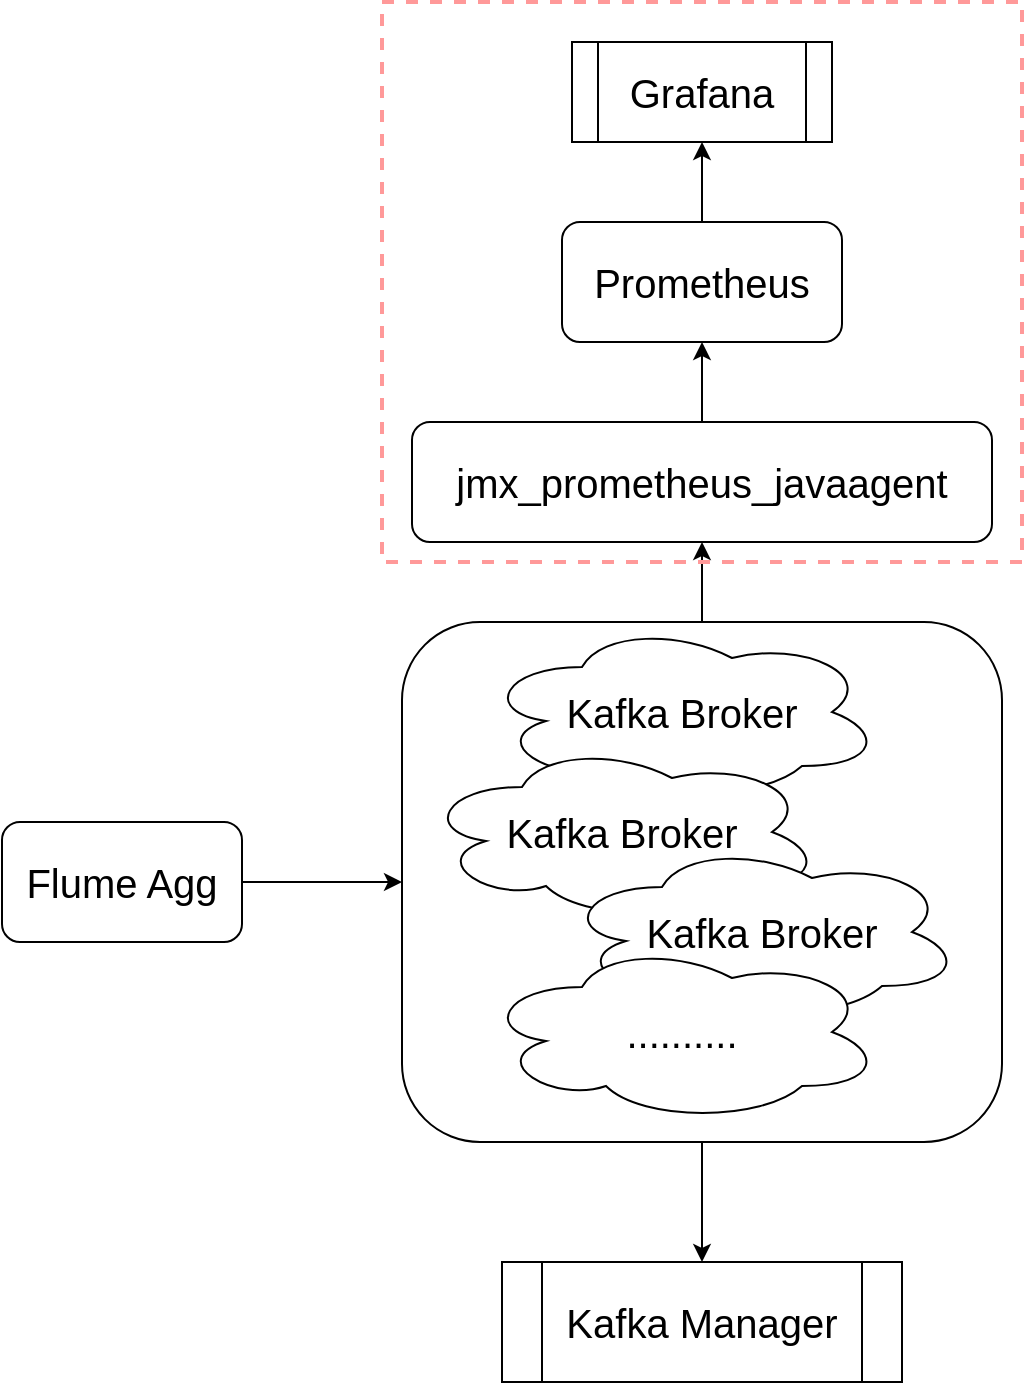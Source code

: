 <mxfile version="13.0.8" type="github">
  <diagram id="yvnWV6pOyZVBDLrMJ3C2" name="第 1 页">
    <mxGraphModel dx="1248" dy="686" grid="1" gridSize="10" guides="1" tooltips="1" connect="1" arrows="1" fold="1" page="1" pageScale="1" pageWidth="1920" pageHeight="1200" math="0" shadow="0">
      <root>
        <mxCell id="0" />
        <mxCell id="1" parent="0" />
        <mxCell id="a-y7HeUbZQsTOK5yy_fq-9" value="&lt;font style=&quot;font-size: 20px&quot;&gt;Kafka Manager&lt;/font&gt;" style="shape=process;whiteSpace=wrap;html=1;backgroundOutline=1;fillColor=none;" vertex="1" parent="1">
          <mxGeometry x="390" y="680" width="200" height="60" as="geometry" />
        </mxCell>
        <mxCell id="a-y7HeUbZQsTOK5yy_fq-10" value="&lt;font style=&quot;font-size: 20px&quot;&gt;jmx_prometheus_javaagent&lt;/font&gt;" style="rounded=1;whiteSpace=wrap;html=1;fillColor=none;" vertex="1" parent="1">
          <mxGeometry x="345" y="260" width="290" height="60" as="geometry" />
        </mxCell>
        <mxCell id="a-y7HeUbZQsTOK5yy_fq-12" value="&lt;font style=&quot;font-size: 20px&quot;&gt;Prometheus&lt;/font&gt;" style="rounded=1;whiteSpace=wrap;html=1;fillColor=none;" vertex="1" parent="1">
          <mxGeometry x="420" y="160" width="140" height="60" as="geometry" />
        </mxCell>
        <mxCell id="a-y7HeUbZQsTOK5yy_fq-15" value="&lt;span style=&quot;font-size: 20px&quot;&gt;Grafana&lt;/span&gt;" style="shape=process;whiteSpace=wrap;html=1;backgroundOutline=1;fillColor=none;" vertex="1" parent="1">
          <mxGeometry x="425" y="70" width="130" height="50" as="geometry" />
        </mxCell>
        <mxCell id="a-y7HeUbZQsTOK5yy_fq-16" value="" style="endArrow=classic;html=1;exitX=0.5;exitY=0;exitDx=0;exitDy=0;entryX=0.5;entryY=1;entryDx=0;entryDy=0;" edge="1" parent="1" source="a-y7HeUbZQsTOK5yy_fq-21" target="a-y7HeUbZQsTOK5yy_fq-10">
          <mxGeometry width="50" height="50" relative="1" as="geometry">
            <mxPoint x="490" y="360" as="sourcePoint" />
            <mxPoint x="770" y="360" as="targetPoint" />
          </mxGeometry>
        </mxCell>
        <mxCell id="a-y7HeUbZQsTOK5yy_fq-17" value="" style="endArrow=classic;html=1;exitX=0.5;exitY=0;exitDx=0;exitDy=0;" edge="1" parent="1" source="a-y7HeUbZQsTOK5yy_fq-10" target="a-y7HeUbZQsTOK5yy_fq-12">
          <mxGeometry width="50" height="50" relative="1" as="geometry">
            <mxPoint x="320" y="230" as="sourcePoint" />
            <mxPoint x="370" y="180" as="targetPoint" />
          </mxGeometry>
        </mxCell>
        <mxCell id="a-y7HeUbZQsTOK5yy_fq-18" value="" style="endArrow=classic;html=1;exitX=0.5;exitY=0;exitDx=0;exitDy=0;entryX=0.5;entryY=1;entryDx=0;entryDy=0;" edge="1" parent="1" source="a-y7HeUbZQsTOK5yy_fq-12" target="a-y7HeUbZQsTOK5yy_fq-15">
          <mxGeometry width="50" height="50" relative="1" as="geometry">
            <mxPoint x="320" y="180" as="sourcePoint" />
            <mxPoint x="370" y="130" as="targetPoint" />
          </mxGeometry>
        </mxCell>
        <mxCell id="a-y7HeUbZQsTOK5yy_fq-20" value="" style="rounded=0;whiteSpace=wrap;html=1;fillColor=none;dashed=1;strokeColor=#FF9999;strokeWidth=2;" vertex="1" parent="1">
          <mxGeometry x="330" y="50" width="320" height="280" as="geometry" />
        </mxCell>
        <mxCell id="a-y7HeUbZQsTOK5yy_fq-1" value="&lt;font style=&quot;font-size: 20px&quot;&gt;Kafka Broker&lt;/font&gt;" style="ellipse;shape=cloud;whiteSpace=wrap;html=1;" vertex="1" parent="1">
          <mxGeometry x="380" y="360" width="200" height="90" as="geometry" />
        </mxCell>
        <mxCell id="a-y7HeUbZQsTOK5yy_fq-2" value="&lt;font style=&quot;font-size: 20px&quot;&gt;Kafka Broker&lt;/font&gt;" style="ellipse;shape=cloud;whiteSpace=wrap;html=1;" vertex="1" parent="1">
          <mxGeometry x="350" y="420" width="200" height="90" as="geometry" />
        </mxCell>
        <mxCell id="a-y7HeUbZQsTOK5yy_fq-3" value="&lt;font style=&quot;font-size: 20px&quot;&gt;Kafka Broker&lt;/font&gt;" style="ellipse;shape=cloud;whiteSpace=wrap;html=1;" vertex="1" parent="1">
          <mxGeometry x="420" y="470" width="200" height="90" as="geometry" />
        </mxCell>
        <mxCell id="a-y7HeUbZQsTOK5yy_fq-4" value="&lt;font style=&quot;font-size: 20px&quot;&gt;..........&lt;/font&gt;" style="ellipse;shape=cloud;whiteSpace=wrap;html=1;" vertex="1" parent="1">
          <mxGeometry x="380" y="520" width="200" height="90" as="geometry" />
        </mxCell>
        <mxCell id="a-y7HeUbZQsTOK5yy_fq-21" value="" style="rounded=1;whiteSpace=wrap;html=1;strokeColor=#000000;strokeWidth=1;fillColor=none;" vertex="1" parent="1">
          <mxGeometry x="340" y="360" width="300" height="260" as="geometry" />
        </mxCell>
        <mxCell id="a-y7HeUbZQsTOK5yy_fq-24" value="" style="endArrow=classic;html=1;exitX=0.5;exitY=1;exitDx=0;exitDy=0;" edge="1" parent="1" source="a-y7HeUbZQsTOK5yy_fq-21" target="a-y7HeUbZQsTOK5yy_fq-9">
          <mxGeometry width="50" height="50" relative="1" as="geometry">
            <mxPoint x="680" y="720" as="sourcePoint" />
            <mxPoint x="730" y="670" as="targetPoint" />
          </mxGeometry>
        </mxCell>
        <mxCell id="a-y7HeUbZQsTOK5yy_fq-25" value="&lt;font style=&quot;font-size: 20px&quot;&gt;Flume Agg&lt;/font&gt;" style="rounded=1;whiteSpace=wrap;html=1;strokeColor=#000000;strokeWidth=1;fillColor=none;" vertex="1" parent="1">
          <mxGeometry x="140" y="460" width="120" height="60" as="geometry" />
        </mxCell>
        <mxCell id="a-y7HeUbZQsTOK5yy_fq-26" value="" style="endArrow=classic;html=1;exitX=1;exitY=0.5;exitDx=0;exitDy=0;" edge="1" parent="1" source="a-y7HeUbZQsTOK5yy_fq-25" target="a-y7HeUbZQsTOK5yy_fq-21">
          <mxGeometry width="50" height="50" relative="1" as="geometry">
            <mxPoint x="260" y="480" as="sourcePoint" />
            <mxPoint x="310" y="430" as="targetPoint" />
          </mxGeometry>
        </mxCell>
      </root>
    </mxGraphModel>
  </diagram>
</mxfile>

